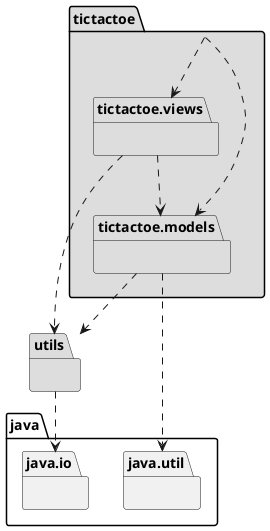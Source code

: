 @startuml arquitectura
package tictactoe #DDDDDD { }
package tictactoe.models #DDDDDD { }
package tictactoe.views #DDDDDD { } 
package java.util{ }
tictactoe .down.> tictactoe.models
tictactoe .down.> tictactoe.views
tictactoe.models .down.> java.util
tictactoe.models .down.> utils
tictactoe.views .down.> utils
tictactoe.views .down.> tictactoe.models

package utils #DDDDDD { } 
package java.io{ }
utils .down.> java.io
@enduml